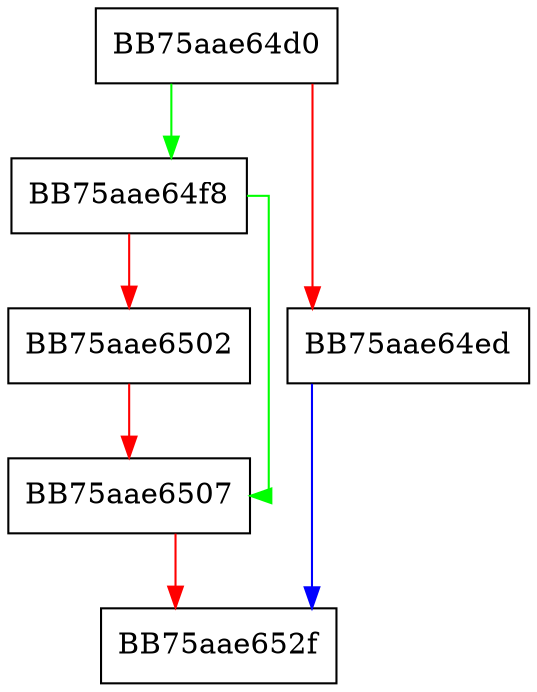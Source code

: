 digraph Read {
  node [shape="box"];
  graph [splines=ortho];
  BB75aae64d0 -> BB75aae64f8 [color="green"];
  BB75aae64d0 -> BB75aae64ed [color="red"];
  BB75aae64ed -> BB75aae652f [color="blue"];
  BB75aae64f8 -> BB75aae6507 [color="green"];
  BB75aae64f8 -> BB75aae6502 [color="red"];
  BB75aae6502 -> BB75aae6507 [color="red"];
  BB75aae6507 -> BB75aae652f [color="red"];
}
